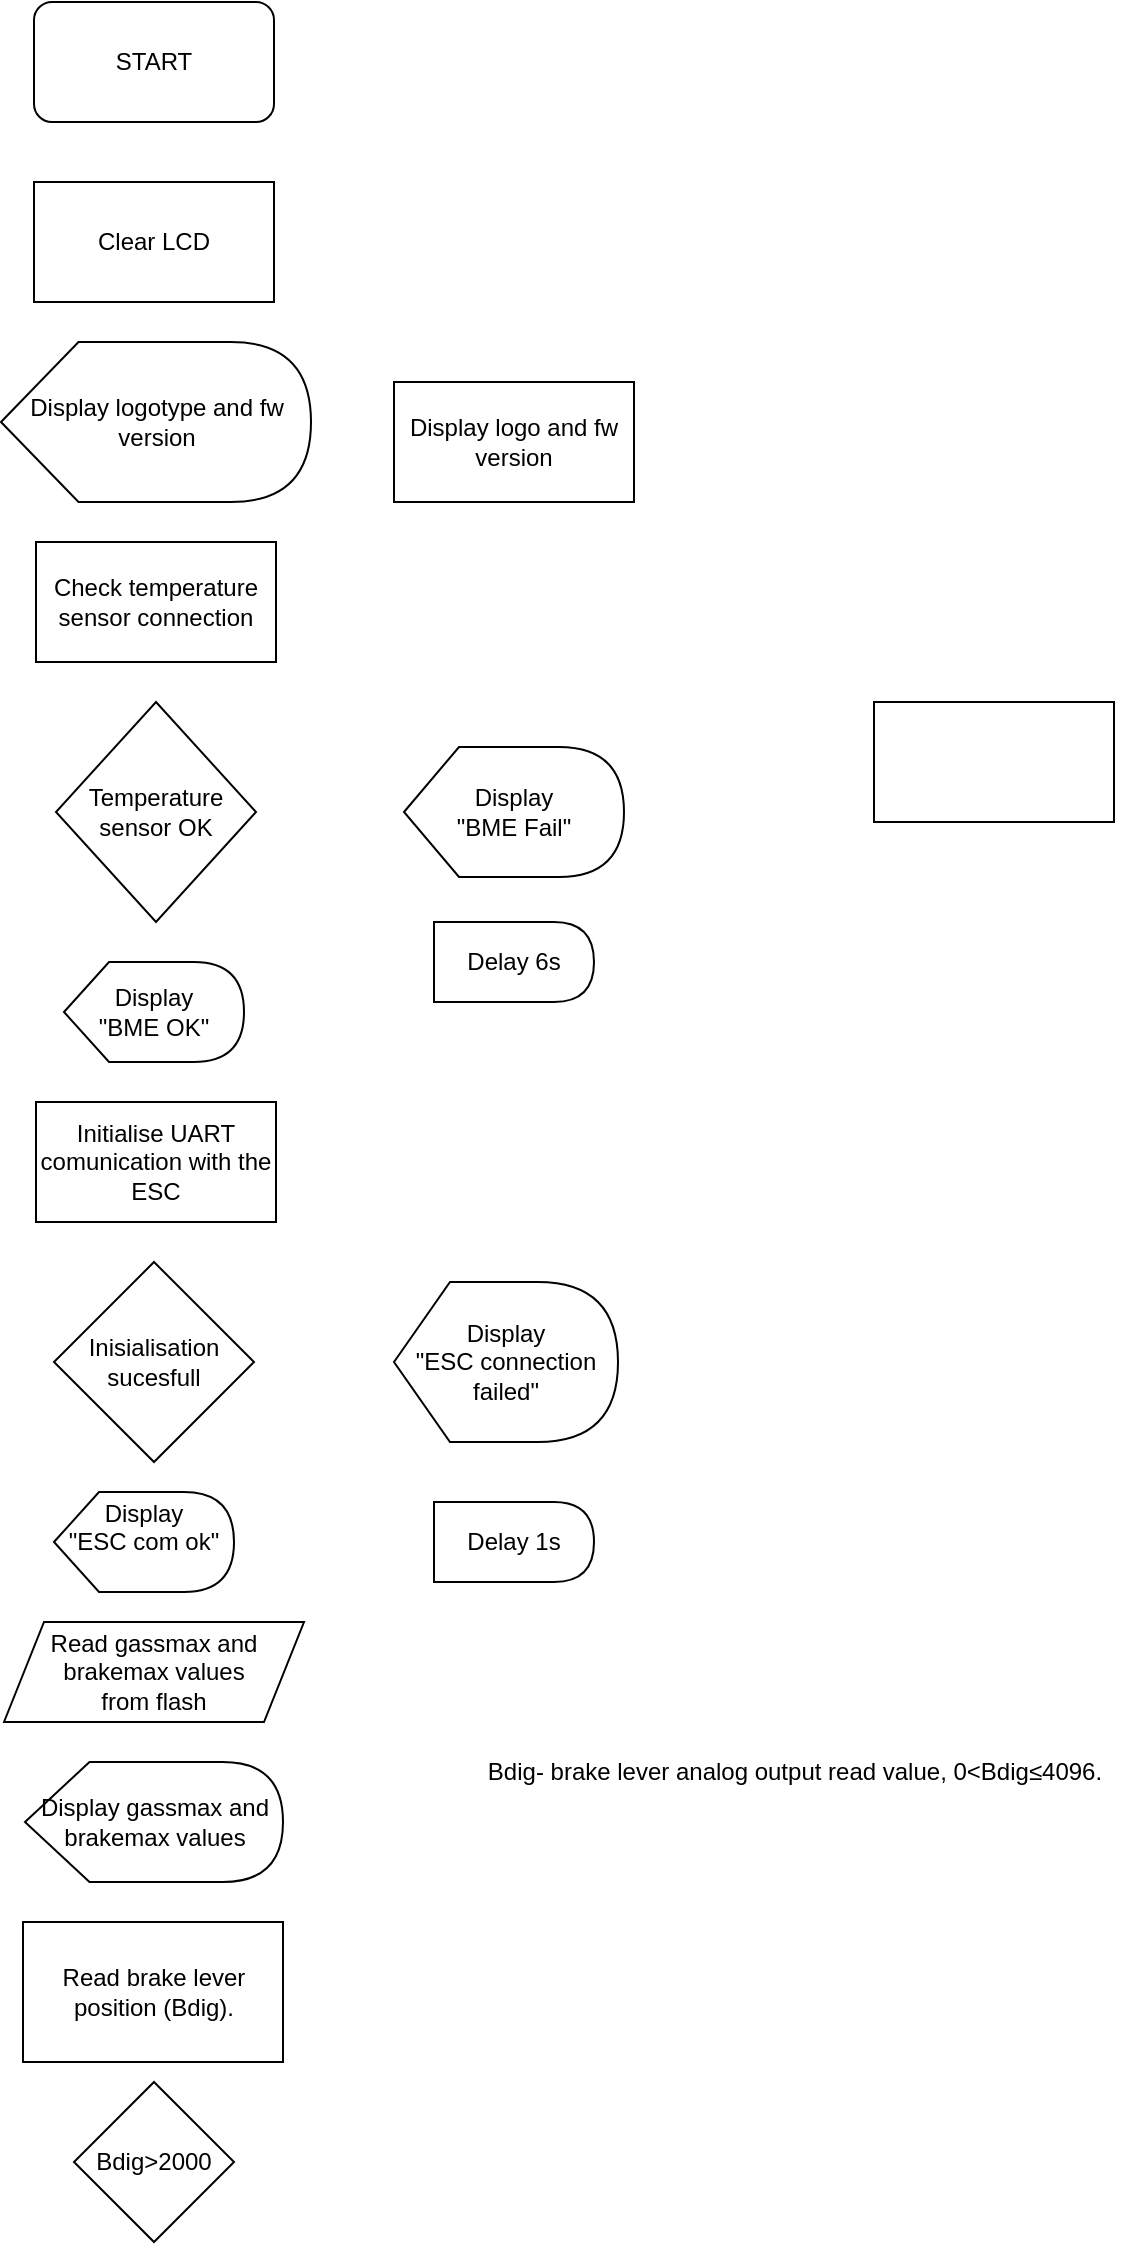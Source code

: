 <mxfile version="23.1.5" type="github">
  <diagram name="Puslapis-1" id="ZAKRF1dTVsQCdEU3fz9g">
    <mxGraphModel dx="875" dy="448" grid="1" gridSize="10" guides="1" tooltips="1" connect="1" arrows="1" fold="1" page="1" pageScale="1" pageWidth="827" pageHeight="1169" math="0" shadow="0">
      <root>
        <mxCell id="0" />
        <mxCell id="1" parent="0" />
        <mxCell id="sZjmt84LJ8zzRJPLPaBu-1" value="START" style="rounded=1;whiteSpace=wrap;html=1;" parent="1" vertex="1">
          <mxGeometry x="160" y="20" width="120" height="60" as="geometry" />
        </mxCell>
        <mxCell id="sZjmt84LJ8zzRJPLPaBu-3" value="Clear LCD" style="rounded=0;whiteSpace=wrap;html=1;" parent="1" vertex="1">
          <mxGeometry x="160" y="110" width="120" height="60" as="geometry" />
        </mxCell>
        <mxCell id="sZjmt84LJ8zzRJPLPaBu-4" value="Display logo and fw version" style="rounded=0;whiteSpace=wrap;html=1;" parent="1" vertex="1">
          <mxGeometry x="340" y="210" width="120" height="60" as="geometry" />
        </mxCell>
        <mxCell id="sZjmt84LJ8zzRJPLPaBu-5" value="Check temperature sensor connection" style="rounded=0;whiteSpace=wrap;html=1;" parent="1" vertex="1">
          <mxGeometry x="161" y="290" width="120" height="60" as="geometry" />
        </mxCell>
        <mxCell id="sZjmt84LJ8zzRJPLPaBu-6" value="Temperature sensor OK" style="rhombus;whiteSpace=wrap;html=1;" parent="1" vertex="1">
          <mxGeometry x="171" y="370" width="100" height="110" as="geometry" />
        </mxCell>
        <mxCell id="sZjmt84LJ8zzRJPLPaBu-7" value="" style="rounded=0;whiteSpace=wrap;html=1;" parent="1" vertex="1">
          <mxGeometry x="580" y="370" width="120" height="60" as="geometry" />
        </mxCell>
        <mxCell id="sZjmt84LJ8zzRJPLPaBu-8" value="Display logotype and fw version" style="shape=display;whiteSpace=wrap;html=1;" parent="1" vertex="1">
          <mxGeometry x="143.5" y="190" width="155" height="80" as="geometry" />
        </mxCell>
        <mxCell id="sZjmt84LJ8zzRJPLPaBu-9" value="&lt;div&gt;Display &lt;br&gt;&lt;/div&gt;&lt;div&gt;&quot;BME Fail&quot;&lt;/div&gt;" style="shape=display;whiteSpace=wrap;html=1;" parent="1" vertex="1">
          <mxGeometry x="345" y="392.5" width="110" height="65" as="geometry" />
        </mxCell>
        <mxCell id="sZjmt84LJ8zzRJPLPaBu-10" value="Delay 6s" style="shape=delay;whiteSpace=wrap;html=1;" parent="1" vertex="1">
          <mxGeometry x="360" y="480" width="80" height="40" as="geometry" />
        </mxCell>
        <mxCell id="sZjmt84LJ8zzRJPLPaBu-11" value="&lt;br&gt;&lt;div&gt;Display &lt;br&gt;&lt;/div&gt;&lt;div&gt;&quot;BME OK&quot;&lt;/div&gt;&lt;div&gt;&lt;br/&gt;&lt;/div&gt;" style="shape=display;whiteSpace=wrap;html=1;" parent="1" vertex="1">
          <mxGeometry x="175" y="500" width="90" height="50" as="geometry" />
        </mxCell>
        <mxCell id="mmT15tX0c2wqUiGHglg3-1" value="Initialise UART comunication with the ESC" style="rounded=0;whiteSpace=wrap;html=1;" vertex="1" parent="1">
          <mxGeometry x="161" y="570" width="120" height="60" as="geometry" />
        </mxCell>
        <mxCell id="mmT15tX0c2wqUiGHglg3-2" value="Inisialisation sucesfull" style="rhombus;whiteSpace=wrap;html=1;" vertex="1" parent="1">
          <mxGeometry x="170" y="650" width="100" height="100" as="geometry" />
        </mxCell>
        <mxCell id="mmT15tX0c2wqUiGHglg3-3" value="&lt;div&gt;Display &lt;br&gt;&lt;/div&gt;&lt;div&gt;&quot;ESC connection failed&quot;&lt;/div&gt;" style="shape=display;whiteSpace=wrap;html=1;" vertex="1" parent="1">
          <mxGeometry x="340" y="660" width="112" height="80" as="geometry" />
        </mxCell>
        <mxCell id="mmT15tX0c2wqUiGHglg3-4" value="Delay 1s" style="shape=delay;whiteSpace=wrap;html=1;" vertex="1" parent="1">
          <mxGeometry x="360" y="770" width="80" height="40" as="geometry" />
        </mxCell>
        <mxCell id="mmT15tX0c2wqUiGHglg3-5" value="&lt;br&gt;&lt;div&gt;Display &lt;br&gt;&lt;/div&gt;&lt;div&gt;&quot;ESC com ok&quot;&lt;/div&gt;&lt;div&gt;&lt;br&gt;&lt;br&gt;&lt;/div&gt;" style="shape=display;whiteSpace=wrap;html=1;" vertex="1" parent="1">
          <mxGeometry x="170" y="765" width="90" height="50" as="geometry" />
        </mxCell>
        <mxCell id="mmT15tX0c2wqUiGHglg3-6" value="&lt;div&gt;Read gassmax and brakemax values &lt;br&gt;&lt;/div&gt;&lt;div&gt;from flash&lt;/div&gt;" style="shape=parallelogram;perimeter=parallelogramPerimeter;whiteSpace=wrap;html=1;fixedSize=1;" vertex="1" parent="1">
          <mxGeometry x="145" y="830" width="150" height="50" as="geometry" />
        </mxCell>
        <mxCell id="mmT15tX0c2wqUiGHglg3-7" value="Display gassmax and brakemax values " style="shape=display;whiteSpace=wrap;html=1;" vertex="1" parent="1">
          <mxGeometry x="155.5" y="900" width="129" height="60" as="geometry" />
        </mxCell>
        <mxCell id="mmT15tX0c2wqUiGHglg3-8" value="Read brake lever position (Bdig)." style="rounded=0;whiteSpace=wrap;html=1;" vertex="1" parent="1">
          <mxGeometry x="154.5" y="980" width="130" height="70" as="geometry" />
        </mxCell>
        <mxCell id="mmT15tX0c2wqUiGHglg3-9" value="Bdig- brake lever analog output read value, 0&amp;lt;Bdig≤&lt;span class=&quot;ILfuVd&quot; lang=&quot;en&quot;&gt;4096&lt;/span&gt;." style="text;html=1;align=center;verticalAlign=middle;resizable=0;points=[];autosize=1;strokeColor=none;fillColor=none;" vertex="1" parent="1">
          <mxGeometry x="375" y="890" width="330" height="30" as="geometry" />
        </mxCell>
        <mxCell id="mmT15tX0c2wqUiGHglg3-10" value="Bdig&amp;gt;2000" style="rhombus;whiteSpace=wrap;html=1;" vertex="1" parent="1">
          <mxGeometry x="180" y="1060" width="80" height="80" as="geometry" />
        </mxCell>
      </root>
    </mxGraphModel>
  </diagram>
</mxfile>
